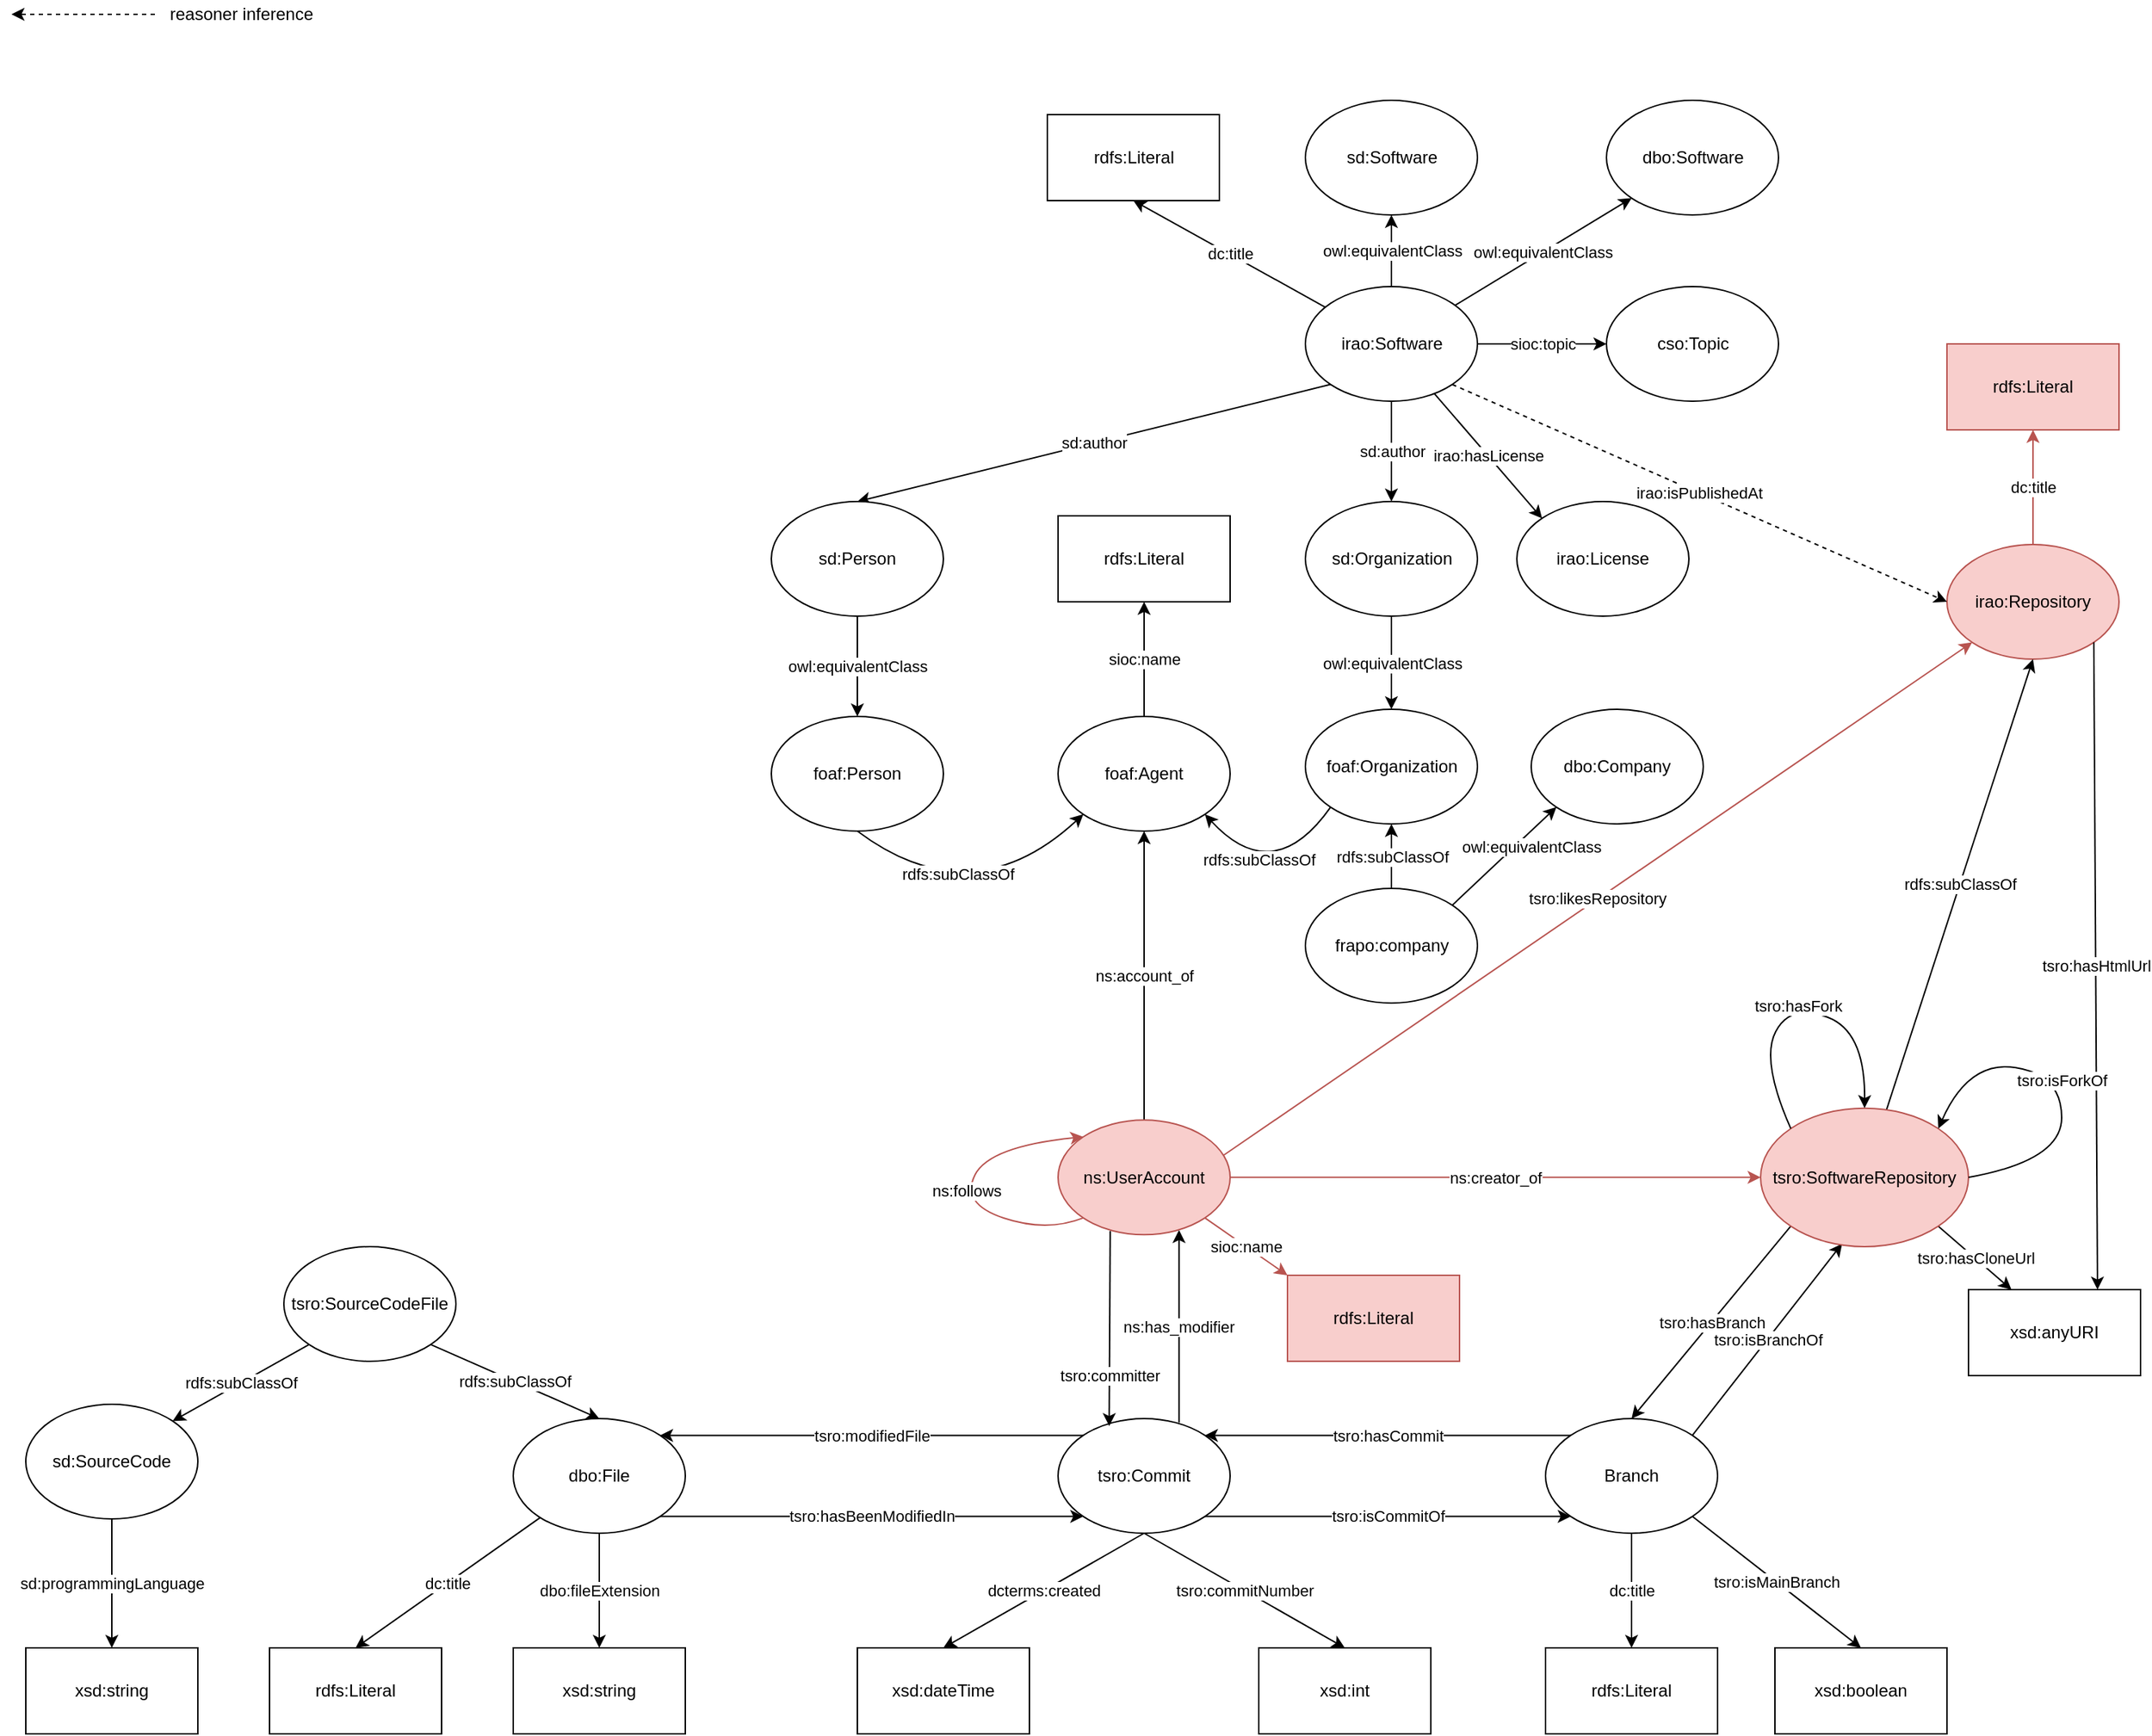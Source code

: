 <mxfile version="15.2.7" type="device"><diagram id="GIGyxbRoovGQ9yuYUtAh" name="Pagina-1"><mxGraphModel dx="1488" dy="688" grid="1" gridSize="10" guides="1" tooltips="1" connect="1" arrows="1" fold="1" page="1" pageScale="1" pageWidth="827" pageHeight="1169" math="0" shadow="0"><root><mxCell id="0"/><mxCell id="1" parent="0"/><mxCell id="fTOS8OSOVG7hove_sQBy-2" value="dc:title" style="rounded=0;orthogonalLoop=1;jettySize=auto;html=1;entryX=0.5;entryY=1;entryDx=0;entryDy=0;fillColor=#f8cecc;strokeColor=#b85450;" parent="1" source="TZAH8c00auMMK4o1aMOs-1" target="fTOS8OSOVG7hove_sQBy-1" edge="1"><mxGeometry relative="1" as="geometry"/></mxCell><mxCell id="TZAH8c00auMMK4o1aMOs-1" value="irao:Repository" style="ellipse;whiteSpace=wrap;html=1;fillColor=#f8cecc;strokeColor=#b85450;" parent="1" vertex="1"><mxGeometry x="1360" y="390" width="120" height="80" as="geometry"/></mxCell><mxCell id="TZAH8c00auMMK4o1aMOs-44" value="dbo:fileExtension" style="edgeStyle=none;rounded=0;orthogonalLoop=1;jettySize=auto;html=1;entryX=0.5;entryY=0;entryDx=0;entryDy=0;exitX=0.5;exitY=1;exitDx=0;exitDy=0;" parent="1" source="TZAH8c00auMMK4o1aMOs-19" target="TZAH8c00auMMK4o1aMOs-45" edge="1"><mxGeometry relative="1" as="geometry"><mxPoint x="440" y="1150" as="sourcePoint"/><mxPoint x="1650" y="830" as="targetPoint"/></mxGeometry></mxCell><mxCell id="LW9--Hat_Nvpuuw1NB7y-10" value="tsro:hasBeenModifiedIn" style="edgeStyle=none;rounded=0;orthogonalLoop=1;jettySize=auto;html=1;exitX=1;exitY=1;exitDx=0;exitDy=0;entryX=0;entryY=1;entryDx=0;entryDy=0;" parent="1" source="TZAH8c00auMMK4o1aMOs-19" target="TZAH8c00auMMK4o1aMOs-21" edge="1"><mxGeometry relative="1" as="geometry"/></mxCell><mxCell id="fTOS8OSOVG7hove_sQBy-16" value="dc:title" style="edgeStyle=none;curved=1;orthogonalLoop=1;jettySize=auto;html=1;entryX=0.5;entryY=0;entryDx=0;entryDy=0;" parent="1" source="TZAH8c00auMMK4o1aMOs-19" target="fTOS8OSOVG7hove_sQBy-15" edge="1"><mxGeometry relative="1" as="geometry"/></mxCell><mxCell id="TZAH8c00auMMK4o1aMOs-19" value="dbo:File" style="ellipse;whiteSpace=wrap;html=1;" parent="1" vertex="1"><mxGeometry x="360" y="1000" width="120" height="80" as="geometry"/></mxCell><mxCell id="TZAH8c00auMMK4o1aMOs-86" value="dcterms:created" style="edgeStyle=none;rounded=0;orthogonalLoop=1;jettySize=auto;html=1;entryX=0.5;entryY=0;entryDx=0;entryDy=0;exitX=0.5;exitY=1;exitDx=0;exitDy=0;" parent="1" source="TZAH8c00auMMK4o1aMOs-21" target="TZAH8c00auMMK4o1aMOs-85" edge="1"><mxGeometry relative="1" as="geometry"><mxPoint x="760" y="1100" as="sourcePoint"/></mxGeometry></mxCell><mxCell id="LW9--Hat_Nvpuuw1NB7y-9" value="tsro:isCommitOf" style="edgeStyle=none;rounded=0;orthogonalLoop=1;jettySize=auto;html=1;exitX=1;exitY=1;exitDx=0;exitDy=0;entryX=0;entryY=1;entryDx=0;entryDy=0;" parent="1" source="TZAH8c00auMMK4o1aMOs-21" target="TZAH8c00auMMK4o1aMOs-23" edge="1"><mxGeometry relative="1" as="geometry"/></mxCell><mxCell id="LW9--Hat_Nvpuuw1NB7y-11" value="ns:has_modifier" style="edgeStyle=none;rounded=0;orthogonalLoop=1;jettySize=auto;html=1;entryX=0.703;entryY=0.959;entryDx=0;entryDy=0;entryPerimeter=0;exitX=0.703;exitY=0.035;exitDx=0;exitDy=0;exitPerimeter=0;" parent="1" source="TZAH8c00auMMK4o1aMOs-21" target="TZAH8c00auMMK4o1aMOs-28" edge="1"><mxGeometry relative="1" as="geometry"/></mxCell><mxCell id="fTOS8OSOVG7hove_sQBy-6" value="tsro:commitNumber" style="edgeStyle=none;curved=1;orthogonalLoop=1;jettySize=auto;html=1;exitX=0.5;exitY=1;exitDx=0;exitDy=0;entryX=0.5;entryY=0;entryDx=0;entryDy=0;" parent="1" source="TZAH8c00auMMK4o1aMOs-21" target="fTOS8OSOVG7hove_sQBy-5" edge="1"><mxGeometry relative="1" as="geometry"/></mxCell><mxCell id="TZAH8c00auMMK4o1aMOs-21" value="tsro:Commit" style="ellipse;whiteSpace=wrap;html=1;" parent="1" vertex="1"><mxGeometry x="740" y="1000" width="120" height="80" as="geometry"/></mxCell><mxCell id="TZAH8c00auMMK4o1aMOs-37" value="tsro:hasCommit" style="edgeStyle=none;rounded=0;orthogonalLoop=1;jettySize=auto;html=1;entryX=1;entryY=0;entryDx=0;entryDy=0;exitX=0;exitY=0;exitDx=0;exitDy=0;" parent="1" source="TZAH8c00auMMK4o1aMOs-23" target="TZAH8c00auMMK4o1aMOs-21" edge="1"><mxGeometry relative="1" as="geometry"/></mxCell><mxCell id="LW9--Hat_Nvpuuw1NB7y-8" value="tsro:isBranchOf" style="edgeStyle=none;rounded=0;orthogonalLoop=1;jettySize=auto;html=1;exitX=1;exitY=0;exitDx=0;exitDy=0;entryX=0.392;entryY=0.979;entryDx=0;entryDy=0;entryPerimeter=0;" parent="1" source="TZAH8c00auMMK4o1aMOs-23" target="TZAH8c00auMMK4o1aMOs-24" edge="1"><mxGeometry relative="1" as="geometry"/></mxCell><mxCell id="fTOS8OSOVG7hove_sQBy-9" value="dc:title" style="edgeStyle=none;curved=1;orthogonalLoop=1;jettySize=auto;html=1;entryX=0.5;entryY=0;entryDx=0;entryDy=0;" parent="1" source="TZAH8c00auMMK4o1aMOs-23" target="fTOS8OSOVG7hove_sQBy-8" edge="1"><mxGeometry relative="1" as="geometry"/></mxCell><mxCell id="to-RpZVUHZ2DCw-Hf5WT-2" value="tsro:isMainBranch" style="rounded=0;orthogonalLoop=1;jettySize=auto;html=1;exitX=1;exitY=1;exitDx=0;exitDy=0;entryX=0.5;entryY=0;entryDx=0;entryDy=0;" parent="1" source="TZAH8c00auMMK4o1aMOs-23" target="to-RpZVUHZ2DCw-Hf5WT-1" edge="1"><mxGeometry relative="1" as="geometry"><mxPoint x="1260" y="1130" as="targetPoint"/></mxGeometry></mxCell><mxCell id="TZAH8c00auMMK4o1aMOs-23" value="Branch" style="ellipse;whiteSpace=wrap;html=1;" parent="1" vertex="1"><mxGeometry x="1080" y="1000" width="120" height="80" as="geometry"/></mxCell><mxCell id="TZAH8c00auMMK4o1aMOs-25" value="rdfs:subClassOf" style="edgeStyle=none;rounded=0;orthogonalLoop=1;jettySize=auto;html=1;entryX=0.5;entryY=1;entryDx=0;entryDy=0;" parent="1" source="TZAH8c00auMMK4o1aMOs-24" target="TZAH8c00auMMK4o1aMOs-1" edge="1"><mxGeometry relative="1" as="geometry"/></mxCell><mxCell id="TZAH8c00auMMK4o1aMOs-26" value="tsro:modifiedFile" style="orthogonalLoop=1;jettySize=auto;html=1;entryX=1;entryY=0;entryDx=0;entryDy=0;exitX=0;exitY=0;exitDx=0;exitDy=0;rounded=0;" parent="1" source="TZAH8c00auMMK4o1aMOs-21" target="TZAH8c00auMMK4o1aMOs-19" edge="1"><mxGeometry relative="1" as="geometry"/></mxCell><mxCell id="TZAH8c00auMMK4o1aMOs-36" value="tsro:hasBranch" style="edgeStyle=none;rounded=0;orthogonalLoop=1;jettySize=auto;html=1;exitX=0;exitY=1;exitDx=0;exitDy=0;entryX=0.5;entryY=0;entryDx=0;entryDy=0;" parent="1" source="TZAH8c00auMMK4o1aMOs-24" target="TZAH8c00auMMK4o1aMOs-23" edge="1"><mxGeometry relative="1" as="geometry"/></mxCell><mxCell id="TZAH8c00auMMK4o1aMOs-50" value="tsro:hasCloneUrl" style="edgeStyle=none;rounded=0;orthogonalLoop=1;jettySize=auto;html=1;exitX=1;exitY=1;exitDx=0;exitDy=0;entryX=0.25;entryY=0;entryDx=0;entryDy=0;" parent="1" source="TZAH8c00auMMK4o1aMOs-24" target="TZAH8c00auMMK4o1aMOs-49" edge="1"><mxGeometry relative="1" as="geometry"/></mxCell><mxCell id="TZAH8c00auMMK4o1aMOs-51" value="tsro:hasHtmlUrl" style="edgeStyle=none;rounded=0;orthogonalLoop=1;jettySize=auto;html=1;entryX=0.75;entryY=0;entryDx=0;entryDy=0;exitX=1;exitY=1;exitDx=0;exitDy=0;" parent="1" source="TZAH8c00auMMK4o1aMOs-1" target="TZAH8c00auMMK4o1aMOs-49" edge="1"><mxGeometry relative="1" as="geometry"/></mxCell><mxCell id="TZAH8c00auMMK4o1aMOs-24" value="tsro:SoftwareRepository" style="ellipse;whiteSpace=wrap;html=1;fillColor=#f8cecc;strokeColor=#b85450;" parent="1" vertex="1"><mxGeometry x="1230" y="783.33" width="145" height="96.67" as="geometry"/></mxCell><mxCell id="TZAH8c00auMMK4o1aMOs-76" value="ns:account_of" style="edgeStyle=none;rounded=0;orthogonalLoop=1;jettySize=auto;html=1;entryX=0.5;entryY=1;entryDx=0;entryDy=0;" parent="1" source="TZAH8c00auMMK4o1aMOs-28" target="TZAH8c00auMMK4o1aMOs-95" edge="1"><mxGeometry relative="1" as="geometry"><mxPoint x="820" y="500" as="targetPoint"/></mxGeometry></mxCell><mxCell id="TZAH8c00auMMK4o1aMOs-82" value="ns:creator_of" style="edgeStyle=none;rounded=0;orthogonalLoop=1;jettySize=auto;html=1;entryX=0;entryY=0.5;entryDx=0;entryDy=0;fillColor=#f8cecc;strokeColor=#b85450;" parent="1" source="TZAH8c00auMMK4o1aMOs-28" target="TZAH8c00auMMK4o1aMOs-24" edge="1"><mxGeometry relative="1" as="geometry"/></mxCell><mxCell id="TZAH8c00auMMK4o1aMOs-83" value="tsro:committer" style="edgeStyle=none;rounded=0;orthogonalLoop=1;jettySize=auto;html=1;entryX=0.297;entryY=0.065;entryDx=0;entryDy=0;exitX=0.303;exitY=0.969;exitDx=0;exitDy=0;exitPerimeter=0;entryPerimeter=0;" parent="1" source="TZAH8c00auMMK4o1aMOs-28" target="TZAH8c00auMMK4o1aMOs-21" edge="1"><mxGeometry x="0.482" relative="1" as="geometry"><mxPoint as="offset"/></mxGeometry></mxCell><mxCell id="TZAH8c00auMMK4o1aMOs-92" value="ns:follows" style="edgeStyle=none;orthogonalLoop=1;jettySize=auto;html=1;curved=1;entryX=0;entryY=0;entryDx=0;entryDy=0;exitX=0;exitY=1;exitDx=0;exitDy=0;fillColor=#f8cecc;strokeColor=#b85450;" parent="1" source="TZAH8c00auMMK4o1aMOs-28" target="TZAH8c00auMMK4o1aMOs-28" edge="1"><mxGeometry relative="1" as="geometry"><mxPoint x="652" y="860" as="targetPoint"/><Array as="points"><mxPoint x="732" y="870"/><mxPoint x="672" y="850"/><mxPoint x="692" y="810"/></Array></mxGeometry></mxCell><mxCell id="TZAH8c00auMMK4o1aMOs-94" value="tsro:likesRepository" style="edgeStyle=none;orthogonalLoop=1;jettySize=auto;html=1;exitX=0.96;exitY=0.309;exitDx=0;exitDy=0;entryX=0;entryY=1;entryDx=0;entryDy=0;exitPerimeter=0;rounded=0;fillColor=#f8cecc;strokeColor=#b85450;" parent="1" source="TZAH8c00auMMK4o1aMOs-28" target="TZAH8c00auMMK4o1aMOs-1" edge="1"><mxGeometry relative="1" as="geometry"/></mxCell><mxCell id="fTOS8OSOVG7hove_sQBy-14" value="sioc:name" style="edgeStyle=none;curved=1;orthogonalLoop=1;jettySize=auto;html=1;exitX=1;exitY=1;exitDx=0;exitDy=0;entryX=0;entryY=0;entryDx=0;entryDy=0;fillColor=#f8cecc;strokeColor=#b85450;" parent="1" source="TZAH8c00auMMK4o1aMOs-28" target="fTOS8OSOVG7hove_sQBy-13" edge="1"><mxGeometry relative="1" as="geometry"/></mxCell><mxCell id="TZAH8c00auMMK4o1aMOs-28" value="ns:UserAccount" style="ellipse;whiteSpace=wrap;html=1;fillColor=#f8cecc;strokeColor=#b85450;" parent="1" vertex="1"><mxGeometry x="740" y="791.66" width="120" height="80" as="geometry"/></mxCell><mxCell id="TZAH8c00auMMK4o1aMOs-40" value="irao:isPublishedAt" style="edgeStyle=none;rounded=0;orthogonalLoop=1;jettySize=auto;html=1;entryX=0;entryY=0.5;entryDx=0;entryDy=0;dashed=1;exitX=1;exitY=1;exitDx=0;exitDy=0;" parent="1" source="TZAH8c00auMMK4o1aMOs-39" target="TZAH8c00auMMK4o1aMOs-1" edge="1"><mxGeometry relative="1" as="geometry"><mxPoint x="1030" y="320" as="sourcePoint"/><mxPoint x="705" y="250" as="targetPoint"/></mxGeometry></mxCell><mxCell id="TZAH8c00auMMK4o1aMOs-48" value="sioc:topic" style="edgeStyle=none;rounded=0;orthogonalLoop=1;jettySize=auto;html=1;entryX=0;entryY=0.5;entryDx=0;entryDy=0;" parent="1" source="TZAH8c00auMMK4o1aMOs-39" target="TZAH8c00auMMK4o1aMOs-46" edge="1"><mxGeometry relative="1" as="geometry"/></mxCell><mxCell id="TZAH8c00auMMK4o1aMOs-53" value="dc:title" style="edgeStyle=none;rounded=0;orthogonalLoop=1;jettySize=auto;html=1;entryX=0.5;entryY=1;entryDx=0;entryDy=0;" parent="1" source="TZAH8c00auMMK4o1aMOs-39" target="TZAH8c00auMMK4o1aMOs-54" edge="1"><mxGeometry relative="1" as="geometry"><mxPoint x="972.5" y="130" as="targetPoint"/></mxGeometry></mxCell><mxCell id="TZAH8c00auMMK4o1aMOs-56" value="owl:equivalentClass" style="edgeStyle=none;rounded=0;orthogonalLoop=1;jettySize=auto;html=1;entryX=0;entryY=1;entryDx=0;entryDy=0;" parent="1" source="TZAH8c00auMMK4o1aMOs-39" target="TZAH8c00auMMK4o1aMOs-55" edge="1"><mxGeometry relative="1" as="geometry"/></mxCell><mxCell id="TZAH8c00auMMK4o1aMOs-58" value="owl:equivalentClass" style="edgeStyle=none;rounded=0;orthogonalLoop=1;jettySize=auto;html=1;entryX=0.5;entryY=1;entryDx=0;entryDy=0;" parent="1" source="TZAH8c00auMMK4o1aMOs-39" target="TZAH8c00auMMK4o1aMOs-57" edge="1"><mxGeometry relative="1" as="geometry"/></mxCell><mxCell id="TZAH8c00auMMK4o1aMOs-61" value="sd:author" style="edgeStyle=none;rounded=0;orthogonalLoop=1;jettySize=auto;html=1;entryX=0.5;entryY=0;entryDx=0;entryDy=0;exitX=0;exitY=1;exitDx=0;exitDy=0;" parent="1" source="TZAH8c00auMMK4o1aMOs-39" target="TZAH8c00auMMK4o1aMOs-59" edge="1"><mxGeometry relative="1" as="geometry"><mxPoint x="951" y="380" as="sourcePoint"/></mxGeometry></mxCell><mxCell id="TZAH8c00auMMK4o1aMOs-73" value="sd:author" style="edgeStyle=none;rounded=0;orthogonalLoop=1;jettySize=auto;html=1;entryX=0.5;entryY=0;entryDx=0;entryDy=0;exitX=0.5;exitY=1;exitDx=0;exitDy=0;" parent="1" source="TZAH8c00auMMK4o1aMOs-39" target="TZAH8c00auMMK4o1aMOs-72" edge="1"><mxGeometry relative="1" as="geometry"><mxPoint x="1010" y="420" as="sourcePoint"/></mxGeometry></mxCell><mxCell id="TZAH8c00auMMK4o1aMOs-89" value="irao:hasLicense" style="edgeStyle=none;rounded=0;orthogonalLoop=1;jettySize=auto;html=1;entryX=0;entryY=0;entryDx=0;entryDy=0;" parent="1" source="TZAH8c00auMMK4o1aMOs-39" target="TZAH8c00auMMK4o1aMOs-88" edge="1"><mxGeometry relative="1" as="geometry"/></mxCell><mxCell id="TZAH8c00auMMK4o1aMOs-39" value="irao:Software" style="ellipse;whiteSpace=wrap;html=1;" parent="1" vertex="1"><mxGeometry x="912.5" y="210" width="120" height="80" as="geometry"/></mxCell><mxCell id="TZAH8c00auMMK4o1aMOs-41" value="" style="edgeStyle=none;rounded=0;orthogonalLoop=1;jettySize=auto;html=1;entryX=1;entryY=0.5;entryDx=0;entryDy=0;dashed=1;" parent="1" edge="1"><mxGeometry relative="1" as="geometry"><mxPoint x="110" y="20" as="sourcePoint"/><mxPoint x="10" y="20" as="targetPoint"/></mxGeometry></mxCell><mxCell id="TZAH8c00auMMK4o1aMOs-42" value="reasoner inference" style="text;html=1;align=center;verticalAlign=middle;resizable=0;points=[];autosize=1;" parent="1" vertex="1"><mxGeometry x="110" y="10" width="120" height="20" as="geometry"/></mxCell><mxCell id="TZAH8c00auMMK4o1aMOs-45" value="xsd:string" style="whiteSpace=wrap;html=1;" parent="1" vertex="1"><mxGeometry x="360" y="1160" width="120" height="60" as="geometry"/></mxCell><mxCell id="TZAH8c00auMMK4o1aMOs-46" value="cso:Topic" style="ellipse;whiteSpace=wrap;html=1;" parent="1" vertex="1"><mxGeometry x="1122.5" y="210" width="120" height="80" as="geometry"/></mxCell><mxCell id="TZAH8c00auMMK4o1aMOs-49" value="xsd:anyURI" style="whiteSpace=wrap;html=1;" parent="1" vertex="1"><mxGeometry x="1375" y="910" width="120" height="60" as="geometry"/></mxCell><mxCell id="TZAH8c00auMMK4o1aMOs-54" value="rdfs:Literal" style="whiteSpace=wrap;html=1;" parent="1" vertex="1"><mxGeometry x="732.5" y="90" width="120" height="60" as="geometry"/></mxCell><mxCell id="TZAH8c00auMMK4o1aMOs-55" value="dbo:Software" style="ellipse;whiteSpace=wrap;html=1;" parent="1" vertex="1"><mxGeometry x="1122.5" y="80" width="120" height="80" as="geometry"/></mxCell><mxCell id="TZAH8c00auMMK4o1aMOs-57" value="sd:Software" style="ellipse;whiteSpace=wrap;html=1;" parent="1" vertex="1"><mxGeometry x="912.5" y="80" width="120" height="80" as="geometry"/></mxCell><mxCell id="TZAH8c00auMMK4o1aMOs-80" value="owl:equivalentClass" style="edgeStyle=none;rounded=0;orthogonalLoop=1;jettySize=auto;html=1;entryX=0.5;entryY=0;entryDx=0;entryDy=0;" parent="1" source="TZAH8c00auMMK4o1aMOs-59" target="TZAH8c00auMMK4o1aMOs-78" edge="1"><mxGeometry relative="1" as="geometry"/></mxCell><mxCell id="TZAH8c00auMMK4o1aMOs-59" value="sd:Person" style="ellipse;whiteSpace=wrap;html=1;" parent="1" vertex="1"><mxGeometry x="540" y="360" width="120" height="80" as="geometry"/></mxCell><mxCell id="TZAH8c00auMMK4o1aMOs-75" value="sd:programmingLanguage" style="edgeStyle=none;rounded=0;orthogonalLoop=1;jettySize=auto;html=1;entryX=0.5;entryY=0;entryDx=0;entryDy=0;" parent="1" source="TZAH8c00auMMK4o1aMOs-65" target="TZAH8c00auMMK4o1aMOs-74" edge="1"><mxGeometry relative="1" as="geometry"/></mxCell><mxCell id="TZAH8c00auMMK4o1aMOs-65" value="sd:SourceCode" style="ellipse;whiteSpace=wrap;html=1;" parent="1" vertex="1"><mxGeometry x="20" y="990" width="120" height="80" as="geometry"/></mxCell><mxCell id="TZAH8c00auMMK4o1aMOs-68" value="rdfs:subClassOf" style="edgeStyle=none;rounded=0;orthogonalLoop=1;jettySize=auto;html=1;entryX=1;entryY=0;entryDx=0;entryDy=0;exitX=0;exitY=1;exitDx=0;exitDy=0;" parent="1" source="TZAH8c00auMMK4o1aMOs-67" target="TZAH8c00auMMK4o1aMOs-65" edge="1"><mxGeometry relative="1" as="geometry"><mxPoint x="194" y="950" as="sourcePoint"/></mxGeometry></mxCell><mxCell id="TZAH8c00auMMK4o1aMOs-71" value="rdfs:subClassOf" style="edgeStyle=none;rounded=0;orthogonalLoop=1;jettySize=auto;html=1;entryX=0.5;entryY=0;entryDx=0;entryDy=0;exitX=1;exitY=1;exitDx=0;exitDy=0;" parent="1" source="TZAH8c00auMMK4o1aMOs-67" target="TZAH8c00auMMK4o1aMOs-19" edge="1"><mxGeometry relative="1" as="geometry"/></mxCell><mxCell id="TZAH8c00auMMK4o1aMOs-67" value="tsro:SourceCodeFile" style="ellipse;whiteSpace=wrap;html=1;" parent="1" vertex="1"><mxGeometry x="200" y="880" width="120" height="80" as="geometry"/></mxCell><mxCell id="TZAH8c00auMMK4o1aMOs-81" value="owl:equivalentClass" style="edgeStyle=none;rounded=0;orthogonalLoop=1;jettySize=auto;html=1;entryX=0.5;entryY=0;entryDx=0;entryDy=0;" parent="1" source="TZAH8c00auMMK4o1aMOs-72" target="TZAH8c00auMMK4o1aMOs-79" edge="1"><mxGeometry relative="1" as="geometry"/></mxCell><mxCell id="TZAH8c00auMMK4o1aMOs-72" value="sd:Organization" style="ellipse;whiteSpace=wrap;html=1;" parent="1" vertex="1"><mxGeometry x="912.5" y="360" width="120" height="80" as="geometry"/></mxCell><mxCell id="TZAH8c00auMMK4o1aMOs-74" value="xsd:string" style="whiteSpace=wrap;html=1;" parent="1" vertex="1"><mxGeometry x="20" y="1160" width="120" height="60" as="geometry"/></mxCell><mxCell id="TZAH8c00auMMK4o1aMOs-96" value="rdfs:subClassOf" style="edgeStyle=none;orthogonalLoop=1;jettySize=auto;html=1;exitX=0.5;exitY=1;exitDx=0;exitDy=0;entryX=0;entryY=1;entryDx=0;entryDy=0;curved=1;" parent="1" source="TZAH8c00auMMK4o1aMOs-78" target="TZAH8c00auMMK4o1aMOs-95" edge="1"><mxGeometry x="-0.28" y="18" relative="1" as="geometry"><Array as="points"><mxPoint x="680" y="650"/></Array><mxPoint as="offset"/></mxGeometry></mxCell><mxCell id="TZAH8c00auMMK4o1aMOs-78" value="foaf:Person" style="ellipse;whiteSpace=wrap;html=1;" parent="1" vertex="1"><mxGeometry x="540" y="510" width="120" height="80" as="geometry"/></mxCell><mxCell id="TZAH8c00auMMK4o1aMOs-97" value="rdfs:subClassOf" style="edgeStyle=none;orthogonalLoop=1;jettySize=auto;html=1;exitX=0;exitY=1;exitDx=0;exitDy=0;entryX=1;entryY=1;entryDx=0;entryDy=0;curved=1;" parent="1" source="TZAH8c00auMMK4o1aMOs-79" target="TZAH8c00auMMK4o1aMOs-95" edge="1"><mxGeometry x="0.302" y="-6" relative="1" as="geometry"><Array as="points"><mxPoint x="890" y="630"/></Array><mxPoint as="offset"/></mxGeometry></mxCell><mxCell id="TZAH8c00auMMK4o1aMOs-79" value="foaf:Organization" style="ellipse;whiteSpace=wrap;html=1;" parent="1" vertex="1"><mxGeometry x="912.5" y="505" width="120" height="80" as="geometry"/></mxCell><mxCell id="TZAH8c00auMMK4o1aMOs-85" value="xsd:dateTime" style="whiteSpace=wrap;html=1;" parent="1" vertex="1"><mxGeometry x="600" y="1160" width="120" height="60" as="geometry"/></mxCell><mxCell id="TZAH8c00auMMK4o1aMOs-88" value="irao:License" style="ellipse;whiteSpace=wrap;html=1;" parent="1" vertex="1"><mxGeometry x="1060" y="360" width="120" height="80" as="geometry"/></mxCell><mxCell id="fTOS8OSOVG7hove_sQBy-4" value="sioc:name" style="edgeStyle=none;rounded=0;orthogonalLoop=1;jettySize=auto;html=1;entryX=0.5;entryY=1;entryDx=0;entryDy=0;" parent="1" source="TZAH8c00auMMK4o1aMOs-95" target="fTOS8OSOVG7hove_sQBy-3" edge="1"><mxGeometry relative="1" as="geometry"/></mxCell><mxCell id="TZAH8c00auMMK4o1aMOs-95" value="foaf:Agent" style="ellipse;whiteSpace=wrap;html=1;" parent="1" vertex="1"><mxGeometry x="740" y="510" width="120" height="80" as="geometry"/></mxCell><mxCell id="LW9--Hat_Nvpuuw1NB7y-2" value="rdfs:subClassOf" style="edgeStyle=none;rounded=0;orthogonalLoop=1;jettySize=auto;html=1;entryX=0.5;entryY=1;entryDx=0;entryDy=0;" parent="1" source="LW9--Hat_Nvpuuw1NB7y-1" target="TZAH8c00auMMK4o1aMOs-79" edge="1"><mxGeometry relative="1" as="geometry"/></mxCell><mxCell id="LW9--Hat_Nvpuuw1NB7y-4" value="owl:equivalentClass" style="edgeStyle=none;rounded=0;orthogonalLoop=1;jettySize=auto;html=1;exitX=1;exitY=0;exitDx=0;exitDy=0;entryX=0;entryY=1;entryDx=0;entryDy=0;" parent="1" source="LW9--Hat_Nvpuuw1NB7y-1" target="LW9--Hat_Nvpuuw1NB7y-3" edge="1"><mxGeometry x="0.377" y="-7" relative="1" as="geometry"><mxPoint y="1" as="offset"/></mxGeometry></mxCell><mxCell id="LW9--Hat_Nvpuuw1NB7y-1" value="frapo:company" style="ellipse;whiteSpace=wrap;html=1;" parent="1" vertex="1"><mxGeometry x="912.5" y="630" width="120" height="80" as="geometry"/></mxCell><mxCell id="LW9--Hat_Nvpuuw1NB7y-3" value="dbo:Company" style="ellipse;whiteSpace=wrap;html=1;" parent="1" vertex="1"><mxGeometry x="1070" y="505" width="120" height="80" as="geometry"/></mxCell><mxCell id="LW9--Hat_Nvpuuw1NB7y-12" value="tsro:hasFork" style="edgeStyle=none;orthogonalLoop=1;jettySize=auto;html=1;exitX=0;exitY=0;exitDx=0;exitDy=0;entryX=0.5;entryY=0;entryDx=0;entryDy=0;curved=1;" parent="1" source="TZAH8c00auMMK4o1aMOs-24" target="TZAH8c00auMMK4o1aMOs-24" edge="1"><mxGeometry relative="1" as="geometry"><Array as="points"><mxPoint x="1230" y="750"/><mxPoint x="1251" y="710"/><mxPoint x="1303" y="730"/></Array></mxGeometry></mxCell><mxCell id="LW9--Hat_Nvpuuw1NB7y-14" value="tsro:isForkOf" style="edgeStyle=none;orthogonalLoop=1;jettySize=auto;html=1;exitX=1;exitY=0.5;exitDx=0;exitDy=0;entryX=1;entryY=0;entryDx=0;entryDy=0;curved=1;" parent="1" source="TZAH8c00auMMK4o1aMOs-24" target="TZAH8c00auMMK4o1aMOs-24" edge="1"><mxGeometry relative="1" as="geometry"><Array as="points"><mxPoint x="1440" y="820"/><mxPoint x="1440" y="760"/><mxPoint x="1375" y="750"/></Array></mxGeometry></mxCell><mxCell id="fTOS8OSOVG7hove_sQBy-1" value="rdfs:Literal" style="whiteSpace=wrap;html=1;fillColor=#f8cecc;strokeColor=#b85450;" parent="1" vertex="1"><mxGeometry x="1360" y="250" width="120" height="60" as="geometry"/></mxCell><mxCell id="fTOS8OSOVG7hove_sQBy-3" value="rdfs:Literal" style="whiteSpace=wrap;html=1;" parent="1" vertex="1"><mxGeometry x="740" y="370" width="120" height="60" as="geometry"/></mxCell><mxCell id="fTOS8OSOVG7hove_sQBy-5" value="xsd:int" style="whiteSpace=wrap;html=1;" parent="1" vertex="1"><mxGeometry x="880" y="1160" width="120" height="60" as="geometry"/></mxCell><mxCell id="fTOS8OSOVG7hove_sQBy-8" value="rdfs:Literal" style="whiteSpace=wrap;html=1;" parent="1" vertex="1"><mxGeometry x="1080" y="1160" width="120" height="60" as="geometry"/></mxCell><mxCell id="fTOS8OSOVG7hove_sQBy-13" value="rdfs:Literal" style="whiteSpace=wrap;html=1;fillColor=#f8cecc;strokeColor=#b85450;" parent="1" vertex="1"><mxGeometry x="900" y="900" width="120" height="60" as="geometry"/></mxCell><mxCell id="fTOS8OSOVG7hove_sQBy-15" value="rdfs:Literal" style="whiteSpace=wrap;html=1;" parent="1" vertex="1"><mxGeometry x="190" y="1160" width="120" height="60" as="geometry"/></mxCell><mxCell id="to-RpZVUHZ2DCw-Hf5WT-1" value="xsd:boolean" style="whiteSpace=wrap;html=1;" parent="1" vertex="1"><mxGeometry x="1240" y="1160" width="120" height="60" as="geometry"/></mxCell></root></mxGraphModel></diagram></mxfile>
